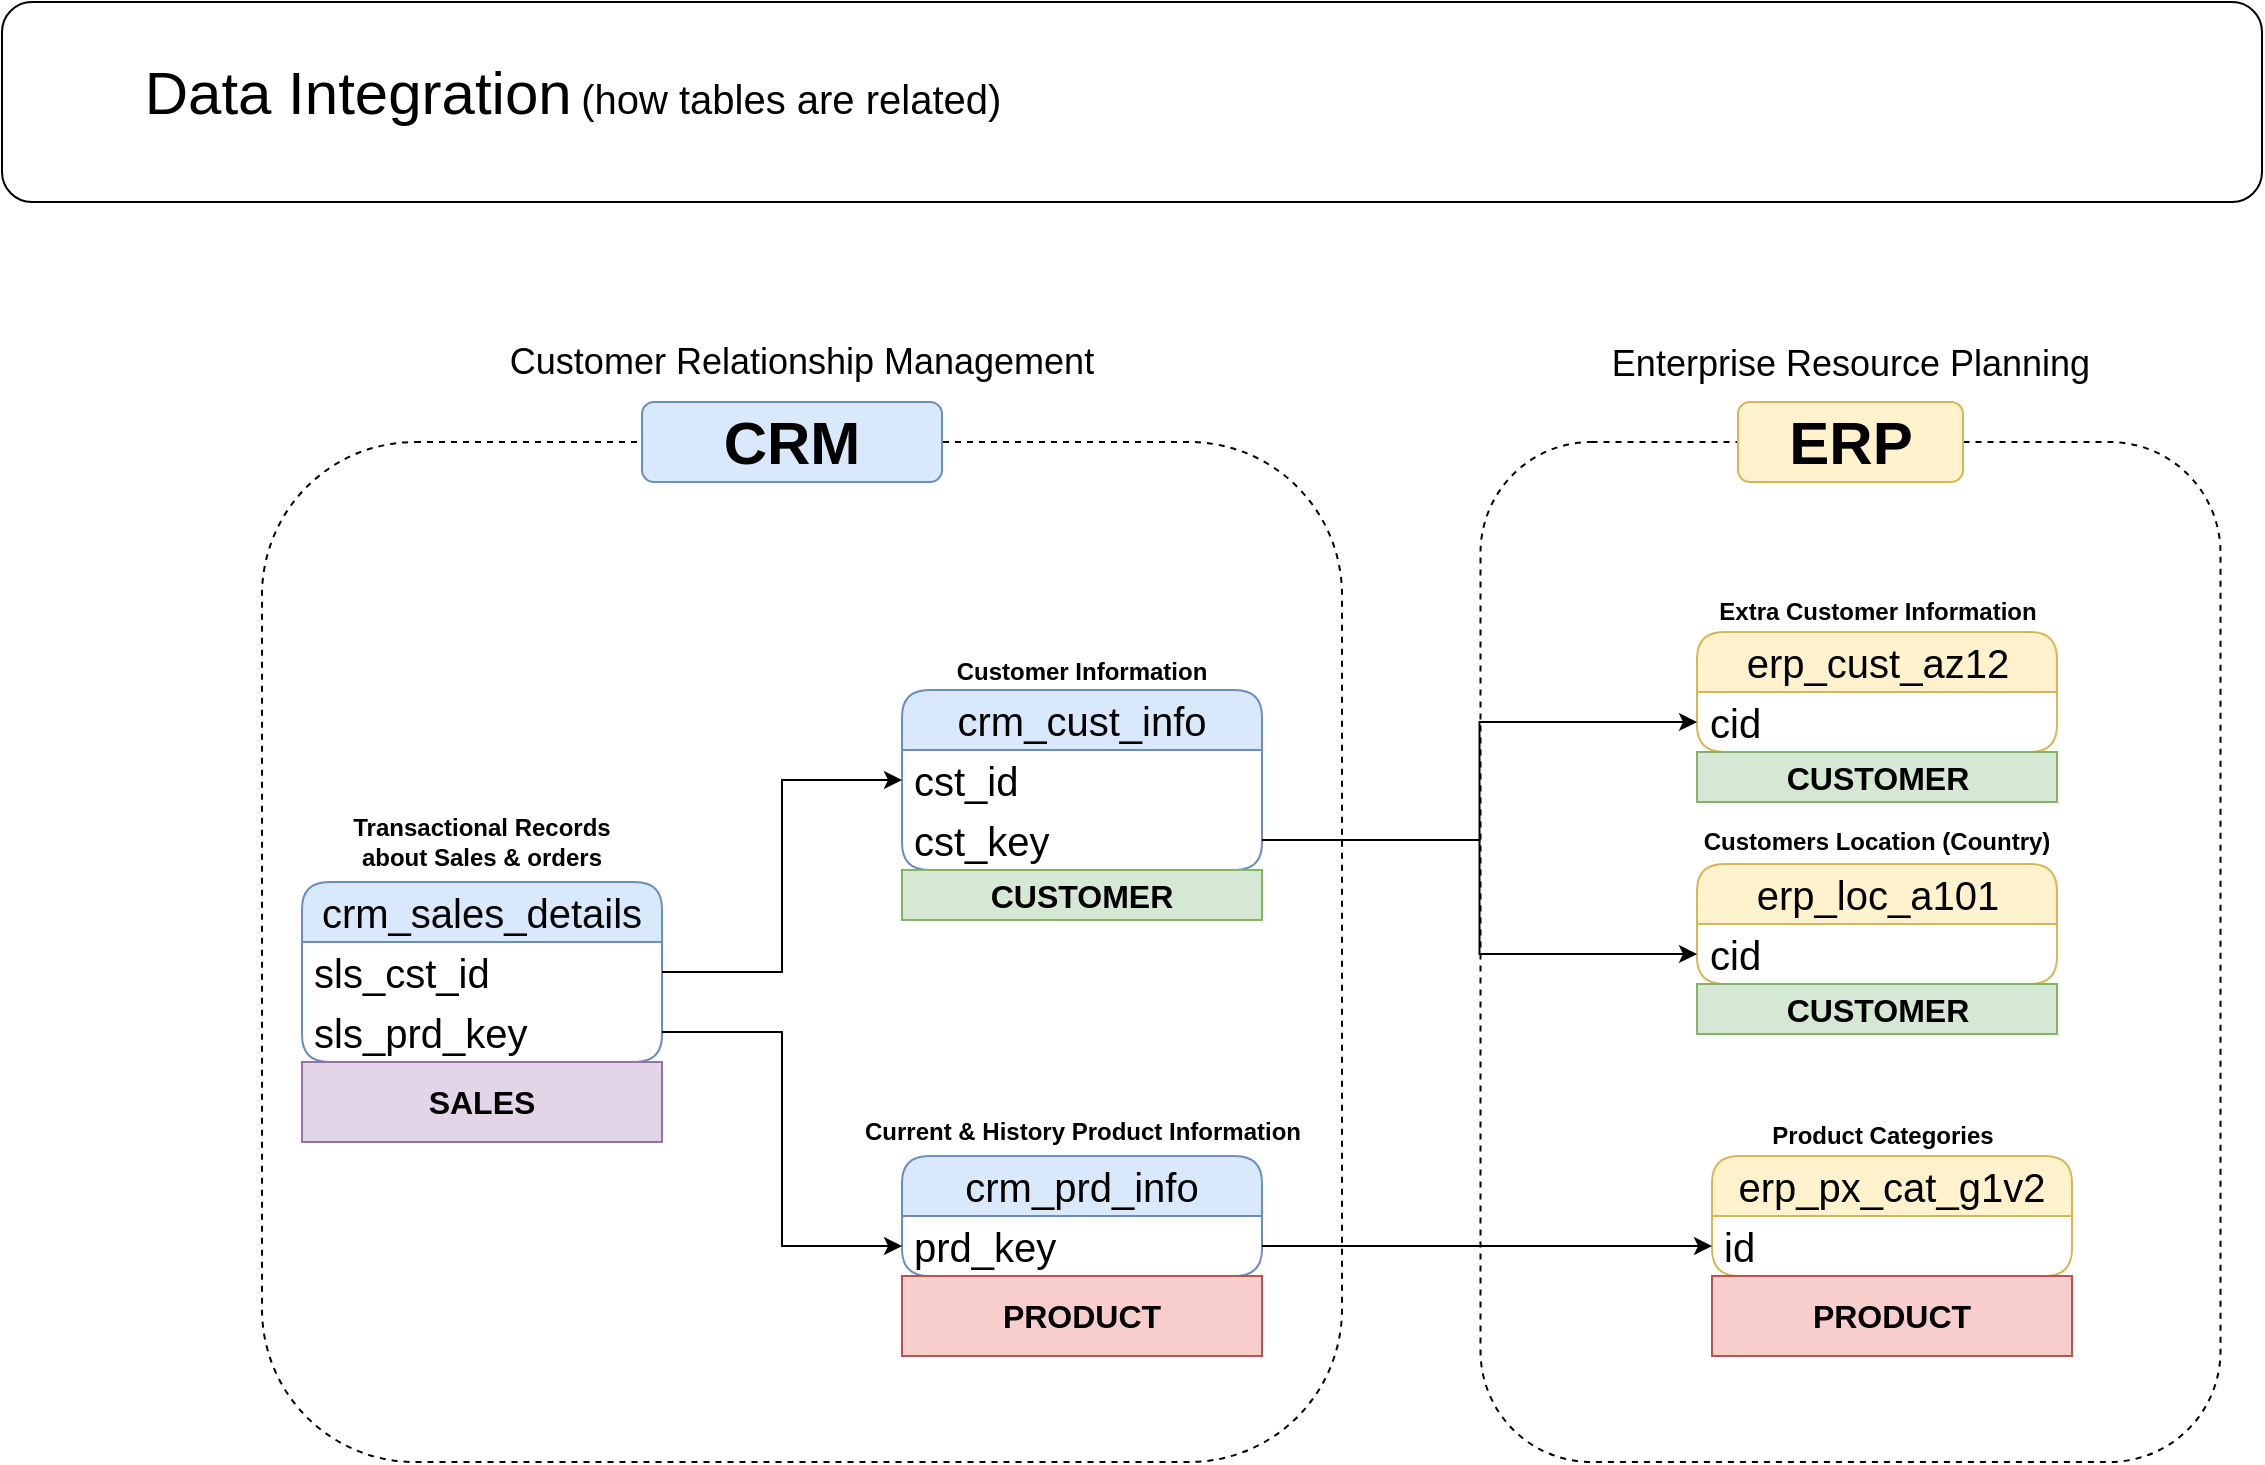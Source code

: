 <mxfile version="27.0.9">
  <diagram name="Page-1" id="lIRzcSVRN7u6DHF4PdhF">
    <mxGraphModel dx="2076" dy="1836" grid="1" gridSize="10" guides="1" tooltips="1" connect="1" arrows="1" fold="1" page="1" pageScale="1" pageWidth="850" pageHeight="1100" math="0" shadow="0">
      <root>
        <mxCell id="0" />
        <mxCell id="1" parent="0" />
        <mxCell id="6aFZdIYacGjtkcY-i2oB-1" value="crm_cust_info" style="swimlane;fontStyle=0;childLayout=stackLayout;horizontal=1;startSize=30;horizontalStack=0;resizeParent=1;resizeParentMax=0;resizeLast=0;collapsible=1;marginBottom=0;whiteSpace=wrap;html=1;rounded=1;shadow=0;swimlaneLine=1;glass=0;fillColor=#dae8fc;strokeColor=#6c8ebf;fontSize=20;" parent="1" vertex="1">
          <mxGeometry x="320" y="144" width="180" height="90" as="geometry">
            <mxRectangle x="270" y="210" width="200" height="40" as="alternateBounds" />
          </mxGeometry>
        </mxCell>
        <mxCell id="6aFZdIYacGjtkcY-i2oB-2" value="cst_id" style="text;strokeColor=none;fillColor=none;align=left;verticalAlign=middle;spacingLeft=4;spacingRight=4;overflow=hidden;points=[[0,0.5],[1,0.5]];portConstraint=eastwest;rotatable=0;whiteSpace=wrap;html=1;fontSize=20;" parent="6aFZdIYacGjtkcY-i2oB-1" vertex="1">
          <mxGeometry y="30" width="180" height="30" as="geometry" />
        </mxCell>
        <mxCell id="ilOoSIBAgJT9u5wPSAw3-4" value="cst_key" style="text;strokeColor=none;fillColor=none;align=left;verticalAlign=middle;spacingLeft=4;spacingRight=4;overflow=hidden;points=[[0,0.5],[1,0.5]];portConstraint=eastwest;rotatable=0;whiteSpace=wrap;html=1;fontSize=20;" parent="6aFZdIYacGjtkcY-i2oB-1" vertex="1">
          <mxGeometry y="60" width="180" height="30" as="geometry" />
        </mxCell>
        <mxCell id="ilOoSIBAgJT9u5wPSAw3-1" value="erp_cust_az12" style="swimlane;fontStyle=0;childLayout=stackLayout;horizontal=1;startSize=30;horizontalStack=0;resizeParent=1;resizeParentMax=0;resizeLast=0;collapsible=1;marginBottom=0;whiteSpace=wrap;html=1;rounded=1;shadow=0;swimlaneLine=1;glass=0;fillColor=#fff2cc;strokeColor=#d6b656;fontSize=20;" parent="1" vertex="1">
          <mxGeometry x="717.5" y="115" width="180" height="60" as="geometry">
            <mxRectangle x="270" y="210" width="200" height="40" as="alternateBounds" />
          </mxGeometry>
        </mxCell>
        <mxCell id="ilOoSIBAgJT9u5wPSAw3-2" value="cid" style="text;strokeColor=none;fillColor=none;align=left;verticalAlign=middle;spacingLeft=4;spacingRight=4;overflow=hidden;points=[[0,0.5],[1,0.5]];portConstraint=eastwest;rotatable=0;whiteSpace=wrap;html=1;fontSize=20;" parent="ilOoSIBAgJT9u5wPSAw3-1" vertex="1">
          <mxGeometry y="30" width="180" height="30" as="geometry" />
        </mxCell>
        <mxCell id="ilOoSIBAgJT9u5wPSAw3-6" value="erp_loc_a101" style="swimlane;fontStyle=0;childLayout=stackLayout;horizontal=1;startSize=30;horizontalStack=0;resizeParent=1;resizeParentMax=0;resizeLast=0;collapsible=1;marginBottom=0;whiteSpace=wrap;html=1;rounded=1;shadow=0;swimlaneLine=1;glass=0;fillColor=#fff2cc;strokeColor=#d6b656;fontSize=20;" parent="1" vertex="1">
          <mxGeometry x="717.5" y="231" width="180" height="60" as="geometry">
            <mxRectangle x="270" y="210" width="200" height="40" as="alternateBounds" />
          </mxGeometry>
        </mxCell>
        <mxCell id="ilOoSIBAgJT9u5wPSAw3-7" value="cid" style="text;strokeColor=none;fillColor=none;align=left;verticalAlign=middle;spacingLeft=4;spacingRight=4;overflow=hidden;points=[[0,0.5],[1,0.5]];portConstraint=eastwest;rotatable=0;whiteSpace=wrap;html=1;fontSize=20;" parent="ilOoSIBAgJT9u5wPSAw3-6" vertex="1">
          <mxGeometry y="30" width="180" height="30" as="geometry" />
        </mxCell>
        <mxCell id="ilOoSIBAgJT9u5wPSAw3-11" value="erp_px_cat_g1v2" style="swimlane;fontStyle=0;childLayout=stackLayout;horizontal=1;startSize=30;horizontalStack=0;resizeParent=1;resizeParentMax=0;resizeLast=0;collapsible=1;marginBottom=0;whiteSpace=wrap;html=1;rounded=1;shadow=0;swimlaneLine=1;glass=0;fillColor=#fff2cc;strokeColor=#d6b656;fontSize=20;" parent="1" vertex="1">
          <mxGeometry x="725" y="377" width="180" height="60" as="geometry">
            <mxRectangle x="270" y="210" width="200" height="40" as="alternateBounds" />
          </mxGeometry>
        </mxCell>
        <mxCell id="ilOoSIBAgJT9u5wPSAw3-12" value="id" style="text;strokeColor=none;fillColor=none;align=left;verticalAlign=middle;spacingLeft=4;spacingRight=4;overflow=hidden;points=[[0,0.5],[1,0.5]];portConstraint=eastwest;rotatable=0;whiteSpace=wrap;html=1;fontSize=20;" parent="ilOoSIBAgJT9u5wPSAw3-11" vertex="1">
          <mxGeometry y="30" width="180" height="30" as="geometry" />
        </mxCell>
        <mxCell id="6aFZdIYacGjtkcY-i2oB-5" value="Customer Information" style="text;html=1;align=center;verticalAlign=middle;whiteSpace=wrap;rounded=0;fontStyle=1" parent="1" vertex="1">
          <mxGeometry x="340" y="120" width="140" height="30" as="geometry" />
        </mxCell>
        <mxCell id="ilOoSIBAgJT9u5wPSAw3-3" value="Extra Customer Information" style="text;html=1;align=center;verticalAlign=middle;whiteSpace=wrap;rounded=0;fontStyle=1" parent="1" vertex="1">
          <mxGeometry x="722.5" y="90" width="170" height="30" as="geometry" />
        </mxCell>
        <mxCell id="ilOoSIBAgJT9u5wPSAw3-8" value="Customers Location (Country)" style="text;html=1;align=center;verticalAlign=middle;whiteSpace=wrap;rounded=0;fontStyle=1" parent="1" vertex="1">
          <mxGeometry x="715" y="205" width="185" height="30" as="geometry" />
        </mxCell>
        <mxCell id="ilOoSIBAgJT9u5wPSAw3-13" value="Product Categories" style="text;html=1;align=center;verticalAlign=middle;whiteSpace=wrap;rounded=0;fontStyle=1" parent="1" vertex="1">
          <mxGeometry x="717.5" y="352" width="185" height="30" as="geometry" />
        </mxCell>
        <mxCell id="6aFZdIYacGjtkcY-i2oB-6" value="crm_prd_info" style="swimlane;fontStyle=0;childLayout=stackLayout;horizontal=1;startSize=30;horizontalStack=0;resizeParent=1;resizeParentMax=0;resizeLast=0;collapsible=1;marginBottom=0;whiteSpace=wrap;html=1;rounded=1;shadow=0;swimlaneLine=1;glass=0;fillColor=#dae8fc;strokeColor=#6c8ebf;fontSize=20;" parent="1" vertex="1">
          <mxGeometry x="320" y="377" width="180" height="60" as="geometry">
            <mxRectangle x="270" y="210" width="200" height="40" as="alternateBounds" />
          </mxGeometry>
        </mxCell>
        <mxCell id="6aFZdIYacGjtkcY-i2oB-7" value="prd_key" style="text;strokeColor=none;fillColor=none;align=left;verticalAlign=middle;spacingLeft=4;spacingRight=4;overflow=hidden;points=[[0,0.5],[1,0.5]];portConstraint=eastwest;rotatable=0;whiteSpace=wrap;html=1;fontSize=20;" parent="6aFZdIYacGjtkcY-i2oB-6" vertex="1">
          <mxGeometry y="30" width="180" height="30" as="geometry" />
        </mxCell>
        <mxCell id="6aFZdIYacGjtkcY-i2oB-8" value="Current &amp;amp; History Product Information" style="text;html=1;align=center;verticalAlign=middle;whiteSpace=wrap;rounded=0;fontSize=12;fontStyle=1" parent="1" vertex="1">
          <mxGeometry x="297.5" y="350" width="225" height="30" as="geometry" />
        </mxCell>
        <mxCell id="6aFZdIYacGjtkcY-i2oB-9" value="crm_sales_details" style="swimlane;fontStyle=0;childLayout=stackLayout;horizontal=1;startSize=30;horizontalStack=0;resizeParent=1;resizeParentMax=0;resizeLast=0;collapsible=1;marginBottom=0;whiteSpace=wrap;html=1;rounded=1;shadow=0;swimlaneLine=1;glass=0;fillColor=#dae8fc;strokeColor=#6c8ebf;fontSize=20;" parent="1" vertex="1">
          <mxGeometry x="20" y="240" width="180" height="90" as="geometry">
            <mxRectangle x="270" y="210" width="200" height="40" as="alternateBounds" />
          </mxGeometry>
        </mxCell>
        <mxCell id="6aFZdIYacGjtkcY-i2oB-10" value="sls_cst_id" style="text;strokeColor=none;fillColor=none;align=left;verticalAlign=middle;spacingLeft=4;spacingRight=4;overflow=hidden;points=[[0,0.5],[1,0.5]];portConstraint=eastwest;rotatable=0;whiteSpace=wrap;html=1;fontSize=20;" parent="6aFZdIYacGjtkcY-i2oB-9" vertex="1">
          <mxGeometry y="30" width="180" height="30" as="geometry" />
        </mxCell>
        <mxCell id="6aFZdIYacGjtkcY-i2oB-18" value="sls_prd_key" style="text;strokeColor=none;fillColor=none;align=left;verticalAlign=middle;spacingLeft=4;spacingRight=4;overflow=hidden;points=[[0,0.5],[1,0.5]];portConstraint=eastwest;rotatable=0;whiteSpace=wrap;html=1;fontSize=20;" parent="6aFZdIYacGjtkcY-i2oB-9" vertex="1">
          <mxGeometry y="60" width="180" height="30" as="geometry" />
        </mxCell>
        <mxCell id="6aFZdIYacGjtkcY-i2oB-11" value="Transactional Records about Sales &amp;amp; orders" style="text;html=1;align=center;verticalAlign=middle;whiteSpace=wrap;rounded=0;fontStyle=1" parent="1" vertex="1">
          <mxGeometry x="40" y="205" width="140" height="30" as="geometry" />
        </mxCell>
        <mxCell id="6aFZdIYacGjtkcY-i2oB-21" style="edgeStyle=orthogonalEdgeStyle;rounded=0;orthogonalLoop=1;jettySize=auto;html=1;entryX=0;entryY=0.5;entryDx=0;entryDy=0;" parent="1" source="6aFZdIYacGjtkcY-i2oB-10" target="6aFZdIYacGjtkcY-i2oB-2" edge="1">
          <mxGeometry relative="1" as="geometry" />
        </mxCell>
        <mxCell id="6aFZdIYacGjtkcY-i2oB-22" style="edgeStyle=orthogonalEdgeStyle;rounded=0;orthogonalLoop=1;jettySize=auto;html=1;" parent="1" source="6aFZdIYacGjtkcY-i2oB-18" target="6aFZdIYacGjtkcY-i2oB-7" edge="1">
          <mxGeometry relative="1" as="geometry" />
        </mxCell>
        <mxCell id="ilOoSIBAgJT9u5wPSAw3-5" value="" style="edgeStyle=orthogonalEdgeStyle;rounded=0;orthogonalLoop=1;jettySize=auto;html=1;" parent="1" source="ilOoSIBAgJT9u5wPSAw3-4" target="ilOoSIBAgJT9u5wPSAw3-2" edge="1">
          <mxGeometry relative="1" as="geometry" />
        </mxCell>
        <mxCell id="ilOoSIBAgJT9u5wPSAw3-10" style="edgeStyle=orthogonalEdgeStyle;rounded=0;orthogonalLoop=1;jettySize=auto;html=1;entryX=0;entryY=0.5;entryDx=0;entryDy=0;" parent="1" source="ilOoSIBAgJT9u5wPSAw3-4" target="ilOoSIBAgJT9u5wPSAw3-7" edge="1">
          <mxGeometry relative="1" as="geometry" />
        </mxCell>
        <mxCell id="ilOoSIBAgJT9u5wPSAw3-15" style="edgeStyle=orthogonalEdgeStyle;rounded=0;orthogonalLoop=1;jettySize=auto;html=1;" parent="1" source="6aFZdIYacGjtkcY-i2oB-7" target="ilOoSIBAgJT9u5wPSAw3-12" edge="1">
          <mxGeometry relative="1" as="geometry" />
        </mxCell>
        <mxCell id="ilOoSIBAgJT9u5wPSAw3-16" value="" style="rounded=1;whiteSpace=wrap;html=1;fillColor=none;dashed=1;" parent="1" vertex="1">
          <mxGeometry y="20" width="540" height="510" as="geometry" />
        </mxCell>
        <mxCell id="ilOoSIBAgJT9u5wPSAw3-17" value="CRM" style="rounded=1;whiteSpace=wrap;html=1;fontSize=30;fillColor=#dae8fc;strokeColor=#6c8ebf;fontStyle=1" parent="1" vertex="1">
          <mxGeometry x="190" width="150" height="40" as="geometry" />
        </mxCell>
        <mxCell id="ilOoSIBAgJT9u5wPSAw3-19" value="" style="rounded=1;whiteSpace=wrap;html=1;fillColor=none;dashed=1;" parent="1" vertex="1">
          <mxGeometry x="609.25" y="20" width="370" height="510" as="geometry" />
        </mxCell>
        <mxCell id="ilOoSIBAgJT9u5wPSAw3-21" value="&lt;font style=&quot;font-size: 30px;&quot;&gt;&lt;b&gt;ERP&lt;/b&gt;&lt;/font&gt;" style="rounded=1;whiteSpace=wrap;html=1;fillColor=#fff2cc;strokeColor=#d6b656;" parent="1" vertex="1">
          <mxGeometry x="738" width="112.5" height="40" as="geometry" />
        </mxCell>
        <mxCell id="ilOoSIBAgJT9u5wPSAw3-23" value="&lt;font style=&quot;font-size: 30px;&quot;&gt;Data Integration&lt;/font&gt; &lt;font style=&quot;font-size: 20px;&quot;&gt;(how tables are related)&lt;/font&gt;" style="text;html=1;align=center;verticalAlign=middle;resizable=0;points=[];autosize=1;strokeColor=none;fillColor=none;fontSize=17;" parent="1" vertex="1">
          <mxGeometry x="-70" y="-180" width="450" height="50" as="geometry" />
        </mxCell>
        <mxCell id="ilOoSIBAgJT9u5wPSAw3-24" value="" style="rounded=1;whiteSpace=wrap;html=1;fillColor=none;" parent="1" vertex="1">
          <mxGeometry x="-130" y="-200" width="1130" height="100" as="geometry" />
        </mxCell>
        <mxCell id="ilOoSIBAgJT9u5wPSAw3-25" value="Customer Relationship Management&lt;div&gt;&lt;br&gt;&lt;/div&gt;" style="text;html=1;align=center;verticalAlign=middle;whiteSpace=wrap;rounded=0;fontSize=18;" parent="1" vertex="1">
          <mxGeometry x="110" y="-24" width="320" height="30" as="geometry" />
        </mxCell>
        <mxCell id="ilOoSIBAgJT9u5wPSAw3-26" value="Enterprise Resource Planning" style="text;html=1;align=center;verticalAlign=middle;whiteSpace=wrap;rounded=0;fontSize=18;" parent="1" vertex="1">
          <mxGeometry x="666.75" y="-34" width="255" height="30" as="geometry" />
        </mxCell>
        <mxCell id="aNrMfUtChSNdE-1U5x_m-1" value="&lt;font style=&quot;font-size: 16px;&quot;&gt;&lt;b&gt;PRODUCT&lt;/b&gt;&lt;/font&gt;" style="text;html=1;strokeColor=#b85450;fillColor=#f8cecc;align=center;verticalAlign=middle;whiteSpace=wrap;overflow=hidden;" vertex="1" parent="1">
          <mxGeometry x="320" y="437" width="180" height="40" as="geometry" />
        </mxCell>
        <mxCell id="aNrMfUtChSNdE-1U5x_m-7" value="&lt;font style=&quot;font-size: 16px;&quot;&gt;&lt;b&gt;SALES&lt;/b&gt;&lt;/font&gt;" style="text;html=1;strokeColor=#9673a6;fillColor=#e1d5e7;align=center;verticalAlign=middle;whiteSpace=wrap;overflow=hidden;" vertex="1" parent="1">
          <mxGeometry x="20" y="330" width="180" height="40" as="geometry" />
        </mxCell>
        <mxCell id="aNrMfUtChSNdE-1U5x_m-5" value="&lt;font style=&quot;font-size: 16px;&quot;&gt;&lt;b&gt;PRODUCT&lt;/b&gt;&lt;/font&gt;" style="text;html=1;strokeColor=#b85450;fillColor=#f8cecc;align=center;verticalAlign=middle;whiteSpace=wrap;overflow=hidden;" vertex="1" parent="1">
          <mxGeometry x="725" y="437" width="180" height="40" as="geometry" />
        </mxCell>
        <mxCell id="aNrMfUtChSNdE-1U5x_m-2" value="&lt;font style=&quot;font-size: 16px;&quot;&gt;&lt;b&gt;CUSTOMER&lt;/b&gt;&lt;/font&gt;" style="text;html=1;strokeColor=#82b366;fillColor=#d5e8d4;align=center;verticalAlign=middle;whiteSpace=wrap;overflow=hidden;" vertex="1" parent="1">
          <mxGeometry x="717.5" y="175" width="180" height="25" as="geometry" />
        </mxCell>
        <mxCell id="aNrMfUtChSNdE-1U5x_m-6" value="&lt;font style=&quot;font-size: 16px;&quot;&gt;&lt;b&gt;CUSTOMER&lt;/b&gt;&lt;/font&gt;" style="text;html=1;strokeColor=#82b366;fillColor=#d5e8d4;align=center;verticalAlign=middle;whiteSpace=wrap;overflow=hidden;" vertex="1" parent="1">
          <mxGeometry x="320" y="234" width="180" height="25" as="geometry" />
        </mxCell>
        <mxCell id="aNrMfUtChSNdE-1U5x_m-4" value="&lt;font style=&quot;font-size: 16px;&quot;&gt;&lt;b&gt;CUSTOMER&lt;/b&gt;&lt;/font&gt;" style="text;html=1;strokeColor=#82b366;fillColor=#d5e8d4;align=center;verticalAlign=middle;whiteSpace=wrap;overflow=hidden;" vertex="1" parent="1">
          <mxGeometry x="717.5" y="291" width="180" height="25" as="geometry" />
        </mxCell>
      </root>
    </mxGraphModel>
  </diagram>
</mxfile>
